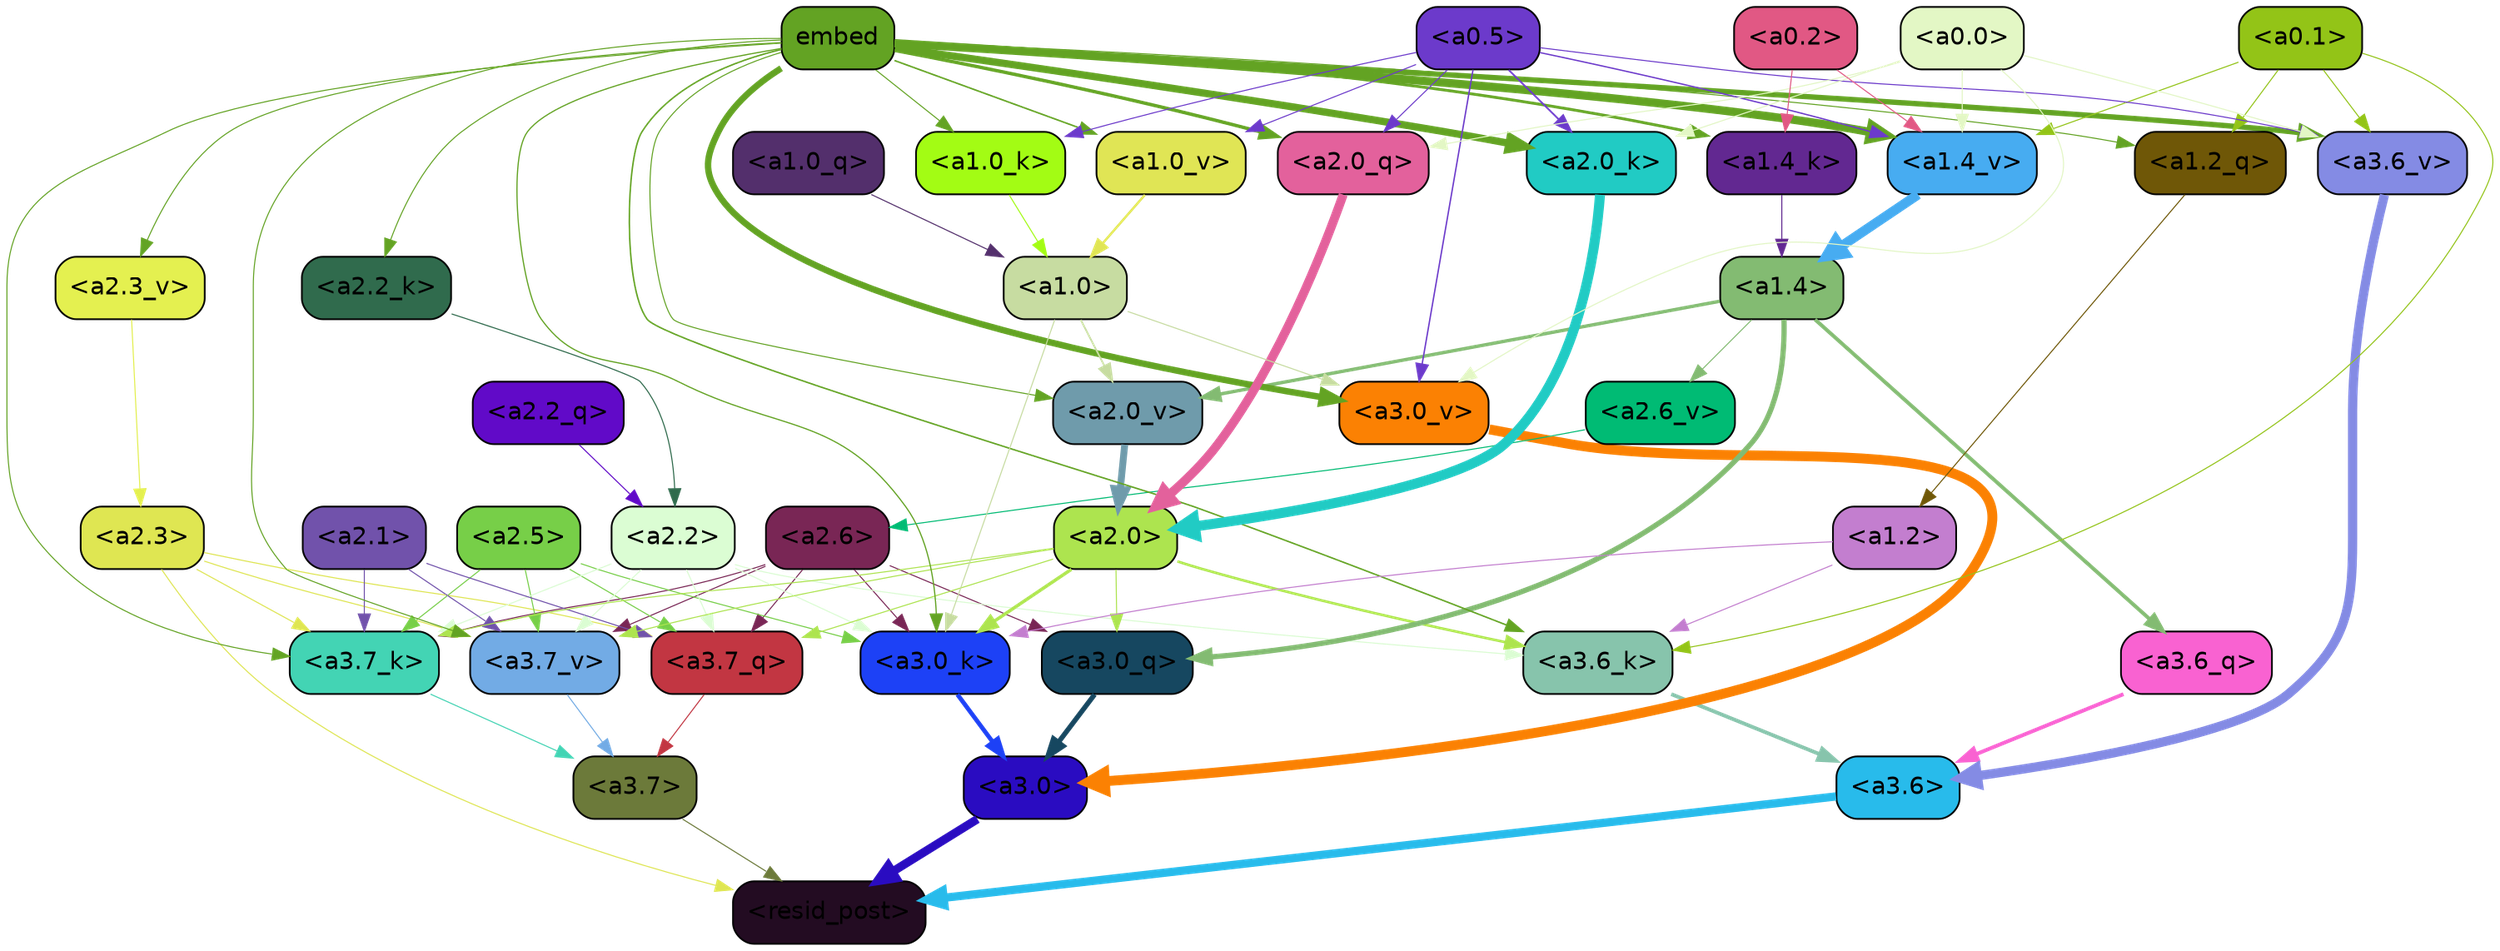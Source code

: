 strict digraph "" {
	graph [bgcolor=transparent,
		layout=dot,
		overlap=false,
		splines=true
	];
	"<a3.7>"	[color=black,
		fillcolor="#6c7a3a",
		fontname=Helvetica,
		shape=box,
		style="filled, rounded"];
	"<resid_post>"	[color=black,
		fillcolor="#230c22",
		fontname=Helvetica,
		shape=box,
		style="filled, rounded"];
	"<a3.7>" -> "<resid_post>"	[color="#6c7a3a",
		penwidth=0.6];
	"<a3.6>"	[color=black,
		fillcolor="#28bbeb",
		fontname=Helvetica,
		shape=box,
		style="filled, rounded"];
	"<a3.6>" -> "<resid_post>"	[color="#28bbeb",
		penwidth=4.7534414529800415];
	"<a3.0>"	[color=black,
		fillcolor="#2a0cc1",
		fontname=Helvetica,
		shape=box,
		style="filled, rounded"];
	"<a3.0>" -> "<resid_post>"	[color="#2a0cc1",
		penwidth=4.898576855659485];
	"<a2.3>"	[color=black,
		fillcolor="#dfe652",
		fontname=Helvetica,
		shape=box,
		style="filled, rounded"];
	"<a2.3>" -> "<resid_post>"	[color="#dfe652",
		penwidth=0.6];
	"<a3.7_q>"	[color=black,
		fillcolor="#c23642",
		fontname=Helvetica,
		shape=box,
		style="filled, rounded"];
	"<a2.3>" -> "<a3.7_q>"	[color="#dfe652",
		penwidth=0.6];
	"<a3.7_k>"	[color=black,
		fillcolor="#43d4b4",
		fontname=Helvetica,
		shape=box,
		style="filled, rounded"];
	"<a2.3>" -> "<a3.7_k>"	[color="#dfe652",
		penwidth=0.6];
	"<a3.7_v>"	[color=black,
		fillcolor="#72abe5",
		fontname=Helvetica,
		shape=box,
		style="filled, rounded"];
	"<a2.3>" -> "<a3.7_v>"	[color="#dfe652",
		penwidth=0.6];
	"<a3.7_q>" -> "<a3.7>"	[color="#c23642",
		penwidth=0.6];
	"<a3.6_q>"	[color=black,
		fillcolor="#f962d1",
		fontname=Helvetica,
		shape=box,
		style="filled, rounded"];
	"<a3.6_q>" -> "<a3.6>"	[color="#f962d1",
		penwidth=2.160832464694977];
	"<a3.0_q>"	[color=black,
		fillcolor="#164760",
		fontname=Helvetica,
		shape=box,
		style="filled, rounded"];
	"<a3.0_q>" -> "<a3.0>"	[color="#164760",
		penwidth=2.870753765106201];
	"<a3.7_k>" -> "<a3.7>"	[color="#43d4b4",
		penwidth=0.6];
	"<a3.6_k>"	[color=black,
		fillcolor="#87c4ac",
		fontname=Helvetica,
		shape=box,
		style="filled, rounded"];
	"<a3.6_k>" -> "<a3.6>"	[color="#87c4ac",
		penwidth=2.13908451795578];
	"<a3.0_k>"	[color=black,
		fillcolor="#1d41f6",
		fontname=Helvetica,
		shape=box,
		style="filled, rounded"];
	"<a3.0_k>" -> "<a3.0>"	[color="#1d41f6",
		penwidth=2.520303964614868];
	"<a3.7_v>" -> "<a3.7>"	[color="#72abe5",
		penwidth=0.6];
	"<a3.6_v>"	[color=black,
		fillcolor="#848be4",
		fontname=Helvetica,
		shape=box,
		style="filled, rounded"];
	"<a3.6_v>" -> "<a3.6>"	[color="#848be4",
		penwidth=5.297133803367615];
	"<a3.0_v>"	[color=black,
		fillcolor="#fb8103",
		fontname=Helvetica,
		shape=box,
		style="filled, rounded"];
	"<a3.0_v>" -> "<a3.0>"	[color="#fb8103",
		penwidth=5.680712580680847];
	"<a2.6>"	[color=black,
		fillcolor="#792655",
		fontname=Helvetica,
		shape=box,
		style="filled, rounded"];
	"<a2.6>" -> "<a3.7_q>"	[color="#792655",
		penwidth=0.6];
	"<a2.6>" -> "<a3.0_q>"	[color="#792655",
		penwidth=0.6];
	"<a2.6>" -> "<a3.7_k>"	[color="#792655",
		penwidth=0.6];
	"<a2.6>" -> "<a3.0_k>"	[color="#792655",
		penwidth=0.6];
	"<a2.6>" -> "<a3.7_v>"	[color="#792655",
		penwidth=0.6];
	"<a2.5>"	[color=black,
		fillcolor="#77cf48",
		fontname=Helvetica,
		shape=box,
		style="filled, rounded"];
	"<a2.5>" -> "<a3.7_q>"	[color="#77cf48",
		penwidth=0.6];
	"<a2.5>" -> "<a3.7_k>"	[color="#77cf48",
		penwidth=0.6];
	"<a2.5>" -> "<a3.0_k>"	[color="#77cf48",
		penwidth=0.6];
	"<a2.5>" -> "<a3.7_v>"	[color="#77cf48",
		penwidth=0.6];
	"<a2.2>"	[color=black,
		fillcolor="#dbfdd3",
		fontname=Helvetica,
		shape=box,
		style="filled, rounded"];
	"<a2.2>" -> "<a3.7_q>"	[color="#dbfdd3",
		penwidth=0.6];
	"<a2.2>" -> "<a3.7_k>"	[color="#dbfdd3",
		penwidth=0.6];
	"<a2.2>" -> "<a3.6_k>"	[color="#dbfdd3",
		penwidth=0.6];
	"<a2.2>" -> "<a3.0_k>"	[color="#dbfdd3",
		penwidth=0.6];
	"<a2.2>" -> "<a3.7_v>"	[color="#dbfdd3",
		penwidth=0.6];
	"<a2.1>"	[color=black,
		fillcolor="#7152ab",
		fontname=Helvetica,
		shape=box,
		style="filled, rounded"];
	"<a2.1>" -> "<a3.7_q>"	[color="#7152ab",
		penwidth=0.6];
	"<a2.1>" -> "<a3.7_k>"	[color="#7152ab",
		penwidth=0.6];
	"<a2.1>" -> "<a3.7_v>"	[color="#7152ab",
		penwidth=0.6];
	"<a2.0>"	[color=black,
		fillcolor="#ade44f",
		fontname=Helvetica,
		shape=box,
		style="filled, rounded"];
	"<a2.0>" -> "<a3.7_q>"	[color="#ade44f",
		penwidth=0.6];
	"<a2.0>" -> "<a3.0_q>"	[color="#ade44f",
		penwidth=0.6];
	"<a2.0>" -> "<a3.7_k>"	[color="#ade44f",
		penwidth=0.6];
	"<a2.0>" -> "<a3.6_k>"	[color="#ade44f",
		penwidth=1.4784413101151586];
	"<a2.0>" -> "<a3.0_k>"	[color="#ade44f",
		penwidth=1.8858084231615067];
	"<a2.0>" -> "<a3.7_v>"	[color="#ade44f",
		penwidth=0.6];
	"<a1.4>"	[color=black,
		fillcolor="#83bb72",
		fontname=Helvetica,
		shape=box,
		style="filled, rounded"];
	"<a1.4>" -> "<a3.6_q>"	[color="#83bb72",
		penwidth=2.149975523352623];
	"<a1.4>" -> "<a3.0_q>"	[color="#83bb72",
		penwidth=3.0018038749694824];
	"<a2.6_v>"	[color=black,
		fillcolor="#00bb74",
		fontname=Helvetica,
		shape=box,
		style="filled, rounded"];
	"<a1.4>" -> "<a2.6_v>"	[color="#83bb72",
		penwidth=0.6];
	"<a2.0_v>"	[color=black,
		fillcolor="#6f9bab",
		fontname=Helvetica,
		shape=box,
		style="filled, rounded"];
	"<a1.4>" -> "<a2.0_v>"	[color="#83bb72",
		penwidth=1.925402581691742];
	embed	[color=black,
		fillcolor="#63a323",
		fontname=Helvetica,
		shape=box,
		style="filled, rounded"];
	embed -> "<a3.7_k>"	[color="#63a323",
		penwidth=0.6];
	embed -> "<a3.6_k>"	[color="#63a323",
		penwidth=0.8552796393632889];
	embed -> "<a3.0_k>"	[color="#63a323",
		penwidth=0.691851794719696];
	embed -> "<a3.7_v>"	[color="#63a323",
		penwidth=0.6];
	embed -> "<a3.6_v>"	[color="#63a323",
		penwidth=3.067279100418091];
	embed -> "<a3.0_v>"	[color="#63a323",
		penwidth=3.6927278637886047];
	"<a2.0_q>"	[color=black,
		fillcolor="#e3619c",
		fontname=Helvetica,
		shape=box,
		style="filled, rounded"];
	embed -> "<a2.0_q>"	[color="#63a323",
		penwidth=1.944248914718628];
	"<a2.2_k>"	[color=black,
		fillcolor="#306b4d",
		fontname=Helvetica,
		shape=box,
		style="filled, rounded"];
	embed -> "<a2.2_k>"	[color="#63a323",
		penwidth=0.6];
	"<a2.0_k>"	[color=black,
		fillcolor="#21cbc4",
		fontname=Helvetica,
		shape=box,
		style="filled, rounded"];
	embed -> "<a2.0_k>"	[color="#63a323",
		penwidth=4.198909968137741];
	"<a2.3_v>"	[color=black,
		fillcolor="#e4f050",
		fontname=Helvetica,
		shape=box,
		style="filled, rounded"];
	embed -> "<a2.3_v>"	[color="#63a323",
		penwidth=0.6];
	embed -> "<a2.0_v>"	[color="#63a323",
		penwidth=0.6];
	"<a1.2_q>"	[color=black,
		fillcolor="#6f5707",
		fontname=Helvetica,
		shape=box,
		style="filled, rounded"];
	embed -> "<a1.2_q>"	[color="#63a323",
		penwidth=0.6];
	"<a1.4_k>"	[color=black,
		fillcolor="#622891",
		fontname=Helvetica,
		shape=box,
		style="filled, rounded"];
	embed -> "<a1.4_k>"	[color="#63a323",
		penwidth=1.6299549341201782];
	"<a1.0_k>"	[color=black,
		fillcolor="#a3fc14",
		fontname=Helvetica,
		shape=box,
		style="filled, rounded"];
	embed -> "<a1.0_k>"	[color="#63a323",
		penwidth=0.6];
	"<a1.4_v>"	[color=black,
		fillcolor="#47acf1",
		fontname=Helvetica,
		shape=box,
		style="filled, rounded"];
	embed -> "<a1.4_v>"	[color="#63a323",
		penwidth=4.780120432376862];
	"<a1.0_v>"	[color=black,
		fillcolor="#e0e555",
		fontname=Helvetica,
		shape=box,
		style="filled, rounded"];
	embed -> "<a1.0_v>"	[color="#63a323",
		penwidth=0.8886437299661338];
	"<a1.2>"	[color=black,
		fillcolor="#c37ecf",
		fontname=Helvetica,
		shape=box,
		style="filled, rounded"];
	"<a1.2>" -> "<a3.6_k>"	[color="#c37ecf",
		penwidth=0.6];
	"<a1.2>" -> "<a3.0_k>"	[color="#c37ecf",
		penwidth=0.6];
	"<a0.1>"	[color=black,
		fillcolor="#93c417",
		fontname=Helvetica,
		shape=box,
		style="filled, rounded"];
	"<a0.1>" -> "<a3.6_k>"	[color="#93c417",
		penwidth=0.6];
	"<a0.1>" -> "<a3.6_v>"	[color="#93c417",
		penwidth=0.6];
	"<a0.1>" -> "<a1.2_q>"	[color="#93c417",
		penwidth=0.6];
	"<a0.1>" -> "<a1.4_v>"	[color="#93c417",
		penwidth=0.6];
	"<a1.0>"	[color=black,
		fillcolor="#c7dca1",
		fontname=Helvetica,
		shape=box,
		style="filled, rounded"];
	"<a1.0>" -> "<a3.0_k>"	[color="#c7dca1",
		penwidth=0.6];
	"<a1.0>" -> "<a3.0_v>"	[color="#c7dca1",
		penwidth=0.6];
	"<a1.0>" -> "<a2.0_v>"	[color="#c7dca1",
		penwidth=0.9920598268508911];
	"<a0.5>"	[color=black,
		fillcolor="#6c3acb",
		fontname=Helvetica,
		shape=box,
		style="filled, rounded"];
	"<a0.5>" -> "<a3.6_v>"	[color="#6c3acb",
		penwidth=0.6];
	"<a0.5>" -> "<a3.0_v>"	[color="#6c3acb",
		penwidth=0.8028683364391327];
	"<a0.5>" -> "<a2.0_q>"	[color="#6c3acb",
		penwidth=0.6];
	"<a0.5>" -> "<a2.0_k>"	[color="#6c3acb",
		penwidth=0.9883035719394684];
	"<a0.5>" -> "<a1.0_k>"	[color="#6c3acb",
		penwidth=0.6];
	"<a0.5>" -> "<a1.4_v>"	[color="#6c3acb",
		penwidth=0.7686666250228882];
	"<a0.5>" -> "<a1.0_v>"	[color="#6c3acb",
		penwidth=0.6];
	"<a0.0>"	[color=black,
		fillcolor="#e3f7c5",
		fontname=Helvetica,
		shape=box,
		style="filled, rounded"];
	"<a0.0>" -> "<a3.6_v>"	[color="#e3f7c5",
		penwidth=0.6];
	"<a0.0>" -> "<a3.0_v>"	[color="#e3f7c5",
		penwidth=0.6];
	"<a0.0>" -> "<a2.0_q>"	[color="#e3f7c5",
		penwidth=0.6];
	"<a0.0>" -> "<a2.0_k>"	[color="#e3f7c5",
		penwidth=0.6];
	"<a0.0>" -> "<a1.4_v>"	[color="#e3f7c5",
		penwidth=0.6];
	"<a2.2_q>"	[color=black,
		fillcolor="#610ac8",
		fontname=Helvetica,
		shape=box,
		style="filled, rounded"];
	"<a2.2_q>" -> "<a2.2>"	[color="#610ac8",
		penwidth=0.6];
	"<a2.0_q>" -> "<a2.0>"	[color="#e3619c",
		penwidth=5.1847569942474365];
	"<a2.2_k>" -> "<a2.2>"	[color="#306b4d",
		penwidth=0.6149471998214722];
	"<a2.0_k>" -> "<a2.0>"	[color="#21cbc4",
		penwidth=5.773491740226746];
	"<a2.6_v>" -> "<a2.6>"	[color="#00bb74",
		penwidth=0.6];
	"<a2.3_v>" -> "<a2.3>"	[color="#e4f050",
		penwidth=0.6];
	"<a2.0_v>" -> "<a2.0>"	[color="#6f9bab",
		penwidth=3.9731863737106323];
	"<a1.2_q>" -> "<a1.2>"	[color="#6f5707",
		penwidth=0.6];
	"<a1.0_q>"	[color=black,
		fillcolor="#532f6c",
		fontname=Helvetica,
		shape=box,
		style="filled, rounded"];
	"<a1.0_q>" -> "<a1.0>"	[color="#532f6c",
		penwidth=0.6];
	"<a1.4_k>" -> "<a1.4>"	[color="#622891",
		penwidth=0.6];
	"<a1.0_k>" -> "<a1.0>"	[color="#a3fc14",
		penwidth=0.6];
	"<a1.4_v>" -> "<a1.4>"	[color="#47acf1",
		penwidth=5.565408229827881];
	"<a1.0_v>" -> "<a1.0>"	[color="#e0e555",
		penwidth=1.3358666002750397];
	"<a0.2>"	[color=black,
		fillcolor="#e15884",
		fontname=Helvetica,
		shape=box,
		style="filled, rounded"];
	"<a0.2>" -> "<a1.4_k>"	[color="#e15884",
		penwidth=0.6];
	"<a0.2>" -> "<a1.4_v>"	[color="#e15884",
		penwidth=0.6];
}
